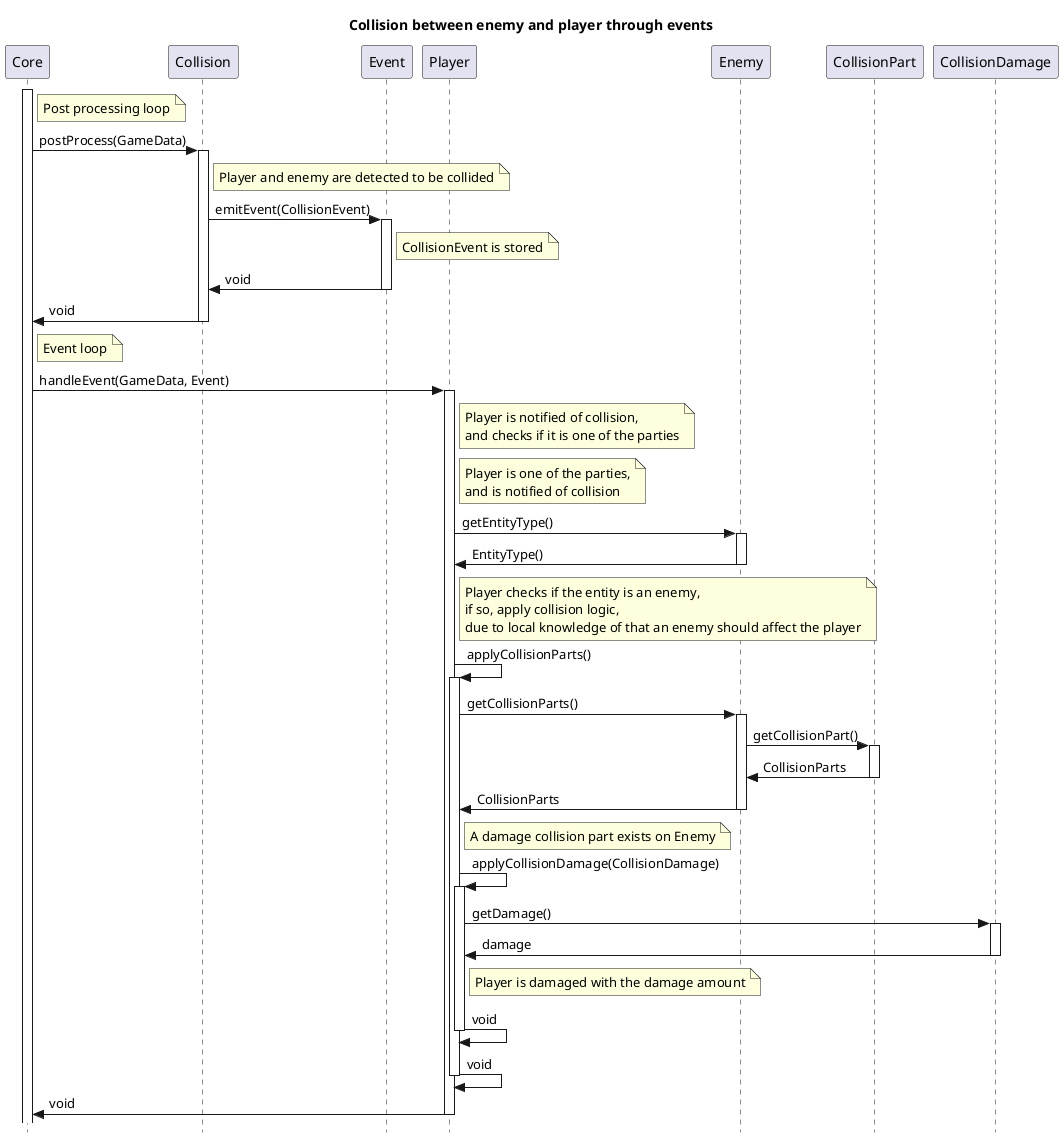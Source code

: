 @startuml Enemy collides with Player through events
skinparam style strictuml
title Collision between enemy and player through events

activate Core

Note right of Core : Post processing loop

Core -> Collision : postProcess(GameData)
activate Collision

Note right of Collision
    Player and enemy are detected to be collided
end Note

Collision -> Event : emitEvent(CollisionEvent)
activate Event
Note right of Event : CollisionEvent is stored
Event -> Collision : void
deactivate Event

Collision -> Core : void
deactivate Collision

Note right of Core : Event loop

Core -> Player : handleEvent(GameData, Event)
activate Player

Note right of Player
    Player is notified of collision,
    and checks if it is one of the parties
end Note

Note right of Player
    Player is one of the parties,
    and is notified of collision
end Note

Player -> Enemy : getEntityType()
activate Enemy
Enemy -> Player : EntityType()
deactivate Enemy

Note right of Player
    Player checks if the entity is an enemy,
    if so, apply collision logic, 
    due to local knowledge of that an enemy should affect the player
end Note

Player -> Player : applyCollisionParts()
activate Player

Player -> Enemy : getCollisionParts()
activate Enemy

Enemy -> CollisionPart : getCollisionPart()
activate CollisionPart
CollisionPart -> Enemy : CollisionParts
deactivate CollisionPart

Enemy -> Player : CollisionParts
deactivate Enemy

Note right of Player
    A damage collision part exists on Enemy
end Note
Player -> Player : applyCollisionDamage(CollisionDamage)
activate Player

Player -> CollisionDamage : getDamage()
activate CollisionDamage
CollisionDamage -> Player : damage
deactivate CollisionDamage

Note right of Player
    Player is damaged with the damage amount
end Note

Player -> Player : void
deactivate Player

Player -> Player : void
deactivate Player

Player -> Core : void
deactivate Player
